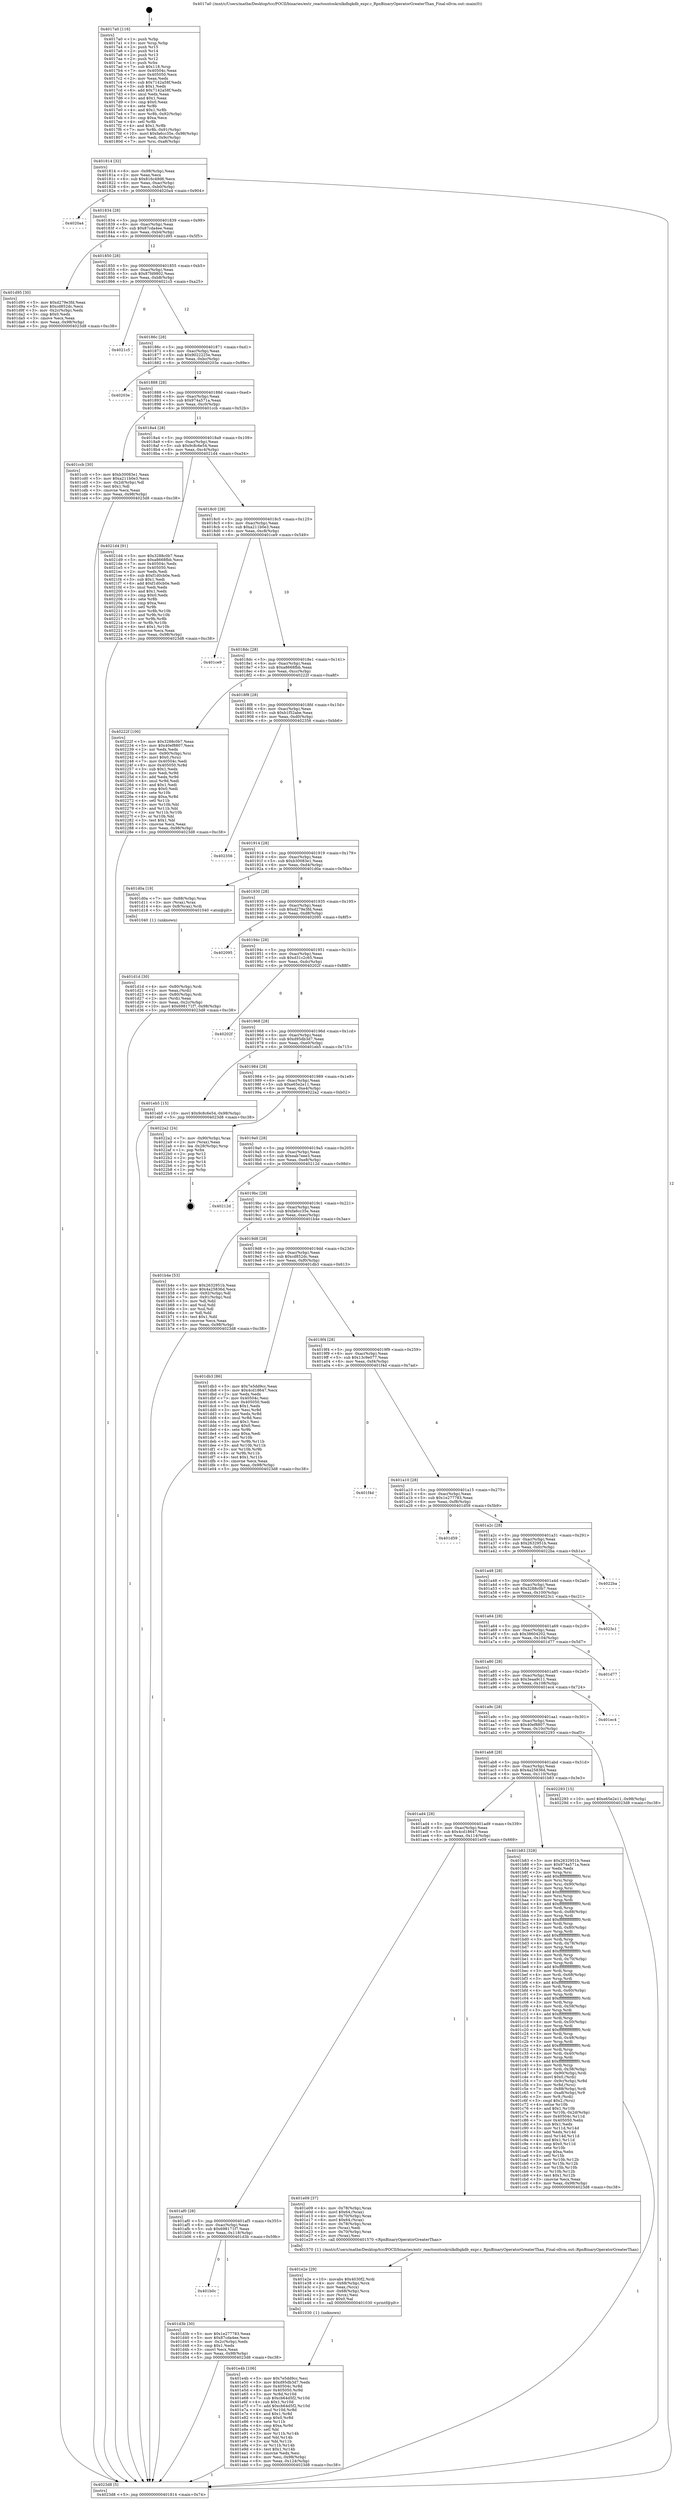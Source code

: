 digraph "0x4017a0" {
  label = "0x4017a0 (/mnt/c/Users/mathe/Desktop/tcc/POCII/binaries/extr_reactosntoskrnlkdbgkdb_expr.c_RpnBinaryOperatorGreaterThan_Final-ollvm.out::main(0))"
  labelloc = "t"
  node[shape=record]

  Entry [label="",width=0.3,height=0.3,shape=circle,fillcolor=black,style=filled]
  "0x401814" [label="{
     0x401814 [32]\l
     | [instrs]\l
     &nbsp;&nbsp;0x401814 \<+6\>: mov -0x98(%rbp),%eax\l
     &nbsp;&nbsp;0x40181a \<+2\>: mov %eax,%ecx\l
     &nbsp;&nbsp;0x40181c \<+6\>: sub $0x816c49d6,%ecx\l
     &nbsp;&nbsp;0x401822 \<+6\>: mov %eax,-0xac(%rbp)\l
     &nbsp;&nbsp;0x401828 \<+6\>: mov %ecx,-0xb0(%rbp)\l
     &nbsp;&nbsp;0x40182e \<+6\>: je 00000000004020a4 \<main+0x904\>\l
  }"]
  "0x4020a4" [label="{
     0x4020a4\l
  }", style=dashed]
  "0x401834" [label="{
     0x401834 [28]\l
     | [instrs]\l
     &nbsp;&nbsp;0x401834 \<+5\>: jmp 0000000000401839 \<main+0x99\>\l
     &nbsp;&nbsp;0x401839 \<+6\>: mov -0xac(%rbp),%eax\l
     &nbsp;&nbsp;0x40183f \<+5\>: sub $0x87cda4ee,%eax\l
     &nbsp;&nbsp;0x401844 \<+6\>: mov %eax,-0xb4(%rbp)\l
     &nbsp;&nbsp;0x40184a \<+6\>: je 0000000000401d95 \<main+0x5f5\>\l
  }"]
  Exit [label="",width=0.3,height=0.3,shape=circle,fillcolor=black,style=filled,peripheries=2]
  "0x401d95" [label="{
     0x401d95 [30]\l
     | [instrs]\l
     &nbsp;&nbsp;0x401d95 \<+5\>: mov $0xd279e3fd,%eax\l
     &nbsp;&nbsp;0x401d9a \<+5\>: mov $0xcd852dc,%ecx\l
     &nbsp;&nbsp;0x401d9f \<+3\>: mov -0x2c(%rbp),%edx\l
     &nbsp;&nbsp;0x401da2 \<+3\>: cmp $0x0,%edx\l
     &nbsp;&nbsp;0x401da5 \<+3\>: cmove %ecx,%eax\l
     &nbsp;&nbsp;0x401da8 \<+6\>: mov %eax,-0x98(%rbp)\l
     &nbsp;&nbsp;0x401dae \<+5\>: jmp 00000000004023d8 \<main+0xc38\>\l
  }"]
  "0x401850" [label="{
     0x401850 [28]\l
     | [instrs]\l
     &nbsp;&nbsp;0x401850 \<+5\>: jmp 0000000000401855 \<main+0xb5\>\l
     &nbsp;&nbsp;0x401855 \<+6\>: mov -0xac(%rbp),%eax\l
     &nbsp;&nbsp;0x40185b \<+5\>: sub $0x87fd9802,%eax\l
     &nbsp;&nbsp;0x401860 \<+6\>: mov %eax,-0xb8(%rbp)\l
     &nbsp;&nbsp;0x401866 \<+6\>: je 00000000004021c5 \<main+0xa25\>\l
  }"]
  "0x401e4b" [label="{
     0x401e4b [106]\l
     | [instrs]\l
     &nbsp;&nbsp;0x401e4b \<+5\>: mov $0x7e5dd9cc,%esi\l
     &nbsp;&nbsp;0x401e50 \<+5\>: mov $0xd95db3d7,%edx\l
     &nbsp;&nbsp;0x401e55 \<+8\>: mov 0x40504c,%r8d\l
     &nbsp;&nbsp;0x401e5d \<+8\>: mov 0x405050,%r9d\l
     &nbsp;&nbsp;0x401e65 \<+3\>: mov %r8d,%r10d\l
     &nbsp;&nbsp;0x401e68 \<+7\>: sub $0xcb64d5f2,%r10d\l
     &nbsp;&nbsp;0x401e6f \<+4\>: sub $0x1,%r10d\l
     &nbsp;&nbsp;0x401e73 \<+7\>: add $0xcb64d5f2,%r10d\l
     &nbsp;&nbsp;0x401e7a \<+4\>: imul %r10d,%r8d\l
     &nbsp;&nbsp;0x401e7e \<+4\>: and $0x1,%r8d\l
     &nbsp;&nbsp;0x401e82 \<+4\>: cmp $0x0,%r8d\l
     &nbsp;&nbsp;0x401e86 \<+4\>: sete %r11b\l
     &nbsp;&nbsp;0x401e8a \<+4\>: cmp $0xa,%r9d\l
     &nbsp;&nbsp;0x401e8e \<+3\>: setl %bl\l
     &nbsp;&nbsp;0x401e91 \<+3\>: mov %r11b,%r14b\l
     &nbsp;&nbsp;0x401e94 \<+3\>: and %bl,%r14b\l
     &nbsp;&nbsp;0x401e97 \<+3\>: xor %bl,%r11b\l
     &nbsp;&nbsp;0x401e9a \<+3\>: or %r11b,%r14b\l
     &nbsp;&nbsp;0x401e9d \<+4\>: test $0x1,%r14b\l
     &nbsp;&nbsp;0x401ea1 \<+3\>: cmovne %edx,%esi\l
     &nbsp;&nbsp;0x401ea4 \<+6\>: mov %esi,-0x98(%rbp)\l
     &nbsp;&nbsp;0x401eaa \<+6\>: mov %eax,-0x124(%rbp)\l
     &nbsp;&nbsp;0x401eb0 \<+5\>: jmp 00000000004023d8 \<main+0xc38\>\l
  }"]
  "0x4021c5" [label="{
     0x4021c5\l
  }", style=dashed]
  "0x40186c" [label="{
     0x40186c [28]\l
     | [instrs]\l
     &nbsp;&nbsp;0x40186c \<+5\>: jmp 0000000000401871 \<main+0xd1\>\l
     &nbsp;&nbsp;0x401871 \<+6\>: mov -0xac(%rbp),%eax\l
     &nbsp;&nbsp;0x401877 \<+5\>: sub $0x9022225e,%eax\l
     &nbsp;&nbsp;0x40187c \<+6\>: mov %eax,-0xbc(%rbp)\l
     &nbsp;&nbsp;0x401882 \<+6\>: je 000000000040203e \<main+0x89e\>\l
  }"]
  "0x401e2e" [label="{
     0x401e2e [29]\l
     | [instrs]\l
     &nbsp;&nbsp;0x401e2e \<+10\>: movabs $0x4030f2,%rdi\l
     &nbsp;&nbsp;0x401e38 \<+4\>: mov -0x68(%rbp),%rcx\l
     &nbsp;&nbsp;0x401e3c \<+2\>: mov %eax,(%rcx)\l
     &nbsp;&nbsp;0x401e3e \<+4\>: mov -0x68(%rbp),%rcx\l
     &nbsp;&nbsp;0x401e42 \<+2\>: mov (%rcx),%esi\l
     &nbsp;&nbsp;0x401e44 \<+2\>: mov $0x0,%al\l
     &nbsp;&nbsp;0x401e46 \<+5\>: call 0000000000401030 \<printf@plt\>\l
     | [calls]\l
     &nbsp;&nbsp;0x401030 \{1\} (unknown)\l
  }"]
  "0x40203e" [label="{
     0x40203e\l
  }", style=dashed]
  "0x401888" [label="{
     0x401888 [28]\l
     | [instrs]\l
     &nbsp;&nbsp;0x401888 \<+5\>: jmp 000000000040188d \<main+0xed\>\l
     &nbsp;&nbsp;0x40188d \<+6\>: mov -0xac(%rbp),%eax\l
     &nbsp;&nbsp;0x401893 \<+5\>: sub $0x974a571a,%eax\l
     &nbsp;&nbsp;0x401898 \<+6\>: mov %eax,-0xc0(%rbp)\l
     &nbsp;&nbsp;0x40189e \<+6\>: je 0000000000401ccb \<main+0x52b\>\l
  }"]
  "0x401b0c" [label="{
     0x401b0c\l
  }", style=dashed]
  "0x401ccb" [label="{
     0x401ccb [30]\l
     | [instrs]\l
     &nbsp;&nbsp;0x401ccb \<+5\>: mov $0xb30083e1,%eax\l
     &nbsp;&nbsp;0x401cd0 \<+5\>: mov $0xa211b0e3,%ecx\l
     &nbsp;&nbsp;0x401cd5 \<+3\>: mov -0x2d(%rbp),%dl\l
     &nbsp;&nbsp;0x401cd8 \<+3\>: test $0x1,%dl\l
     &nbsp;&nbsp;0x401cdb \<+3\>: cmovne %ecx,%eax\l
     &nbsp;&nbsp;0x401cde \<+6\>: mov %eax,-0x98(%rbp)\l
     &nbsp;&nbsp;0x401ce4 \<+5\>: jmp 00000000004023d8 \<main+0xc38\>\l
  }"]
  "0x4018a4" [label="{
     0x4018a4 [28]\l
     | [instrs]\l
     &nbsp;&nbsp;0x4018a4 \<+5\>: jmp 00000000004018a9 \<main+0x109\>\l
     &nbsp;&nbsp;0x4018a9 \<+6\>: mov -0xac(%rbp),%eax\l
     &nbsp;&nbsp;0x4018af \<+5\>: sub $0x9c8c6e54,%eax\l
     &nbsp;&nbsp;0x4018b4 \<+6\>: mov %eax,-0xc4(%rbp)\l
     &nbsp;&nbsp;0x4018ba \<+6\>: je 00000000004021d4 \<main+0xa34\>\l
  }"]
  "0x401d3b" [label="{
     0x401d3b [30]\l
     | [instrs]\l
     &nbsp;&nbsp;0x401d3b \<+5\>: mov $0x1e277783,%eax\l
     &nbsp;&nbsp;0x401d40 \<+5\>: mov $0x87cda4ee,%ecx\l
     &nbsp;&nbsp;0x401d45 \<+3\>: mov -0x2c(%rbp),%edx\l
     &nbsp;&nbsp;0x401d48 \<+3\>: cmp $0x1,%edx\l
     &nbsp;&nbsp;0x401d4b \<+3\>: cmovl %ecx,%eax\l
     &nbsp;&nbsp;0x401d4e \<+6\>: mov %eax,-0x98(%rbp)\l
     &nbsp;&nbsp;0x401d54 \<+5\>: jmp 00000000004023d8 \<main+0xc38\>\l
  }"]
  "0x4021d4" [label="{
     0x4021d4 [91]\l
     | [instrs]\l
     &nbsp;&nbsp;0x4021d4 \<+5\>: mov $0x3288c0b7,%eax\l
     &nbsp;&nbsp;0x4021d9 \<+5\>: mov $0xa8668fbb,%ecx\l
     &nbsp;&nbsp;0x4021de \<+7\>: mov 0x40504c,%edx\l
     &nbsp;&nbsp;0x4021e5 \<+7\>: mov 0x405050,%esi\l
     &nbsp;&nbsp;0x4021ec \<+2\>: mov %edx,%edi\l
     &nbsp;&nbsp;0x4021ee \<+6\>: sub $0xf1d0cb0e,%edi\l
     &nbsp;&nbsp;0x4021f4 \<+3\>: sub $0x1,%edi\l
     &nbsp;&nbsp;0x4021f7 \<+6\>: add $0xf1d0cb0e,%edi\l
     &nbsp;&nbsp;0x4021fd \<+3\>: imul %edi,%edx\l
     &nbsp;&nbsp;0x402200 \<+3\>: and $0x1,%edx\l
     &nbsp;&nbsp;0x402203 \<+3\>: cmp $0x0,%edx\l
     &nbsp;&nbsp;0x402206 \<+4\>: sete %r8b\l
     &nbsp;&nbsp;0x40220a \<+3\>: cmp $0xa,%esi\l
     &nbsp;&nbsp;0x40220d \<+4\>: setl %r9b\l
     &nbsp;&nbsp;0x402211 \<+3\>: mov %r8b,%r10b\l
     &nbsp;&nbsp;0x402214 \<+3\>: and %r9b,%r10b\l
     &nbsp;&nbsp;0x402217 \<+3\>: xor %r9b,%r8b\l
     &nbsp;&nbsp;0x40221a \<+3\>: or %r8b,%r10b\l
     &nbsp;&nbsp;0x40221d \<+4\>: test $0x1,%r10b\l
     &nbsp;&nbsp;0x402221 \<+3\>: cmovne %ecx,%eax\l
     &nbsp;&nbsp;0x402224 \<+6\>: mov %eax,-0x98(%rbp)\l
     &nbsp;&nbsp;0x40222a \<+5\>: jmp 00000000004023d8 \<main+0xc38\>\l
  }"]
  "0x4018c0" [label="{
     0x4018c0 [28]\l
     | [instrs]\l
     &nbsp;&nbsp;0x4018c0 \<+5\>: jmp 00000000004018c5 \<main+0x125\>\l
     &nbsp;&nbsp;0x4018c5 \<+6\>: mov -0xac(%rbp),%eax\l
     &nbsp;&nbsp;0x4018cb \<+5\>: sub $0xa211b0e3,%eax\l
     &nbsp;&nbsp;0x4018d0 \<+6\>: mov %eax,-0xc8(%rbp)\l
     &nbsp;&nbsp;0x4018d6 \<+6\>: je 0000000000401ce9 \<main+0x549\>\l
  }"]
  "0x401af0" [label="{
     0x401af0 [28]\l
     | [instrs]\l
     &nbsp;&nbsp;0x401af0 \<+5\>: jmp 0000000000401af5 \<main+0x355\>\l
     &nbsp;&nbsp;0x401af5 \<+6\>: mov -0xac(%rbp),%eax\l
     &nbsp;&nbsp;0x401afb \<+5\>: sub $0x698171f7,%eax\l
     &nbsp;&nbsp;0x401b00 \<+6\>: mov %eax,-0x118(%rbp)\l
     &nbsp;&nbsp;0x401b06 \<+6\>: je 0000000000401d3b \<main+0x59b\>\l
  }"]
  "0x401ce9" [label="{
     0x401ce9\l
  }", style=dashed]
  "0x4018dc" [label="{
     0x4018dc [28]\l
     | [instrs]\l
     &nbsp;&nbsp;0x4018dc \<+5\>: jmp 00000000004018e1 \<main+0x141\>\l
     &nbsp;&nbsp;0x4018e1 \<+6\>: mov -0xac(%rbp),%eax\l
     &nbsp;&nbsp;0x4018e7 \<+5\>: sub $0xa8668fbb,%eax\l
     &nbsp;&nbsp;0x4018ec \<+6\>: mov %eax,-0xcc(%rbp)\l
     &nbsp;&nbsp;0x4018f2 \<+6\>: je 000000000040222f \<main+0xa8f\>\l
  }"]
  "0x401e09" [label="{
     0x401e09 [37]\l
     | [instrs]\l
     &nbsp;&nbsp;0x401e09 \<+4\>: mov -0x78(%rbp),%rax\l
     &nbsp;&nbsp;0x401e0d \<+6\>: movl $0x64,(%rax)\l
     &nbsp;&nbsp;0x401e13 \<+4\>: mov -0x70(%rbp),%rax\l
     &nbsp;&nbsp;0x401e17 \<+6\>: movl $0x64,(%rax)\l
     &nbsp;&nbsp;0x401e1d \<+4\>: mov -0x78(%rbp),%rax\l
     &nbsp;&nbsp;0x401e21 \<+2\>: mov (%rax),%edi\l
     &nbsp;&nbsp;0x401e23 \<+4\>: mov -0x70(%rbp),%rax\l
     &nbsp;&nbsp;0x401e27 \<+2\>: mov (%rax),%esi\l
     &nbsp;&nbsp;0x401e29 \<+5\>: call 0000000000401570 \<RpnBinaryOperatorGreaterThan\>\l
     | [calls]\l
     &nbsp;&nbsp;0x401570 \{1\} (/mnt/c/Users/mathe/Desktop/tcc/POCII/binaries/extr_reactosntoskrnlkdbgkdb_expr.c_RpnBinaryOperatorGreaterThan_Final-ollvm.out::RpnBinaryOperatorGreaterThan)\l
  }"]
  "0x40222f" [label="{
     0x40222f [100]\l
     | [instrs]\l
     &nbsp;&nbsp;0x40222f \<+5\>: mov $0x3288c0b7,%eax\l
     &nbsp;&nbsp;0x402234 \<+5\>: mov $0x40ef8807,%ecx\l
     &nbsp;&nbsp;0x402239 \<+2\>: xor %edx,%edx\l
     &nbsp;&nbsp;0x40223b \<+7\>: mov -0x90(%rbp),%rsi\l
     &nbsp;&nbsp;0x402242 \<+6\>: movl $0x0,(%rsi)\l
     &nbsp;&nbsp;0x402248 \<+7\>: mov 0x40504c,%edi\l
     &nbsp;&nbsp;0x40224f \<+8\>: mov 0x405050,%r8d\l
     &nbsp;&nbsp;0x402257 \<+3\>: sub $0x1,%edx\l
     &nbsp;&nbsp;0x40225a \<+3\>: mov %edi,%r9d\l
     &nbsp;&nbsp;0x40225d \<+3\>: add %edx,%r9d\l
     &nbsp;&nbsp;0x402260 \<+4\>: imul %r9d,%edi\l
     &nbsp;&nbsp;0x402264 \<+3\>: and $0x1,%edi\l
     &nbsp;&nbsp;0x402267 \<+3\>: cmp $0x0,%edi\l
     &nbsp;&nbsp;0x40226a \<+4\>: sete %r10b\l
     &nbsp;&nbsp;0x40226e \<+4\>: cmp $0xa,%r8d\l
     &nbsp;&nbsp;0x402272 \<+4\>: setl %r11b\l
     &nbsp;&nbsp;0x402276 \<+3\>: mov %r10b,%bl\l
     &nbsp;&nbsp;0x402279 \<+3\>: and %r11b,%bl\l
     &nbsp;&nbsp;0x40227c \<+3\>: xor %r11b,%r10b\l
     &nbsp;&nbsp;0x40227f \<+3\>: or %r10b,%bl\l
     &nbsp;&nbsp;0x402282 \<+3\>: test $0x1,%bl\l
     &nbsp;&nbsp;0x402285 \<+3\>: cmovne %ecx,%eax\l
     &nbsp;&nbsp;0x402288 \<+6\>: mov %eax,-0x98(%rbp)\l
     &nbsp;&nbsp;0x40228e \<+5\>: jmp 00000000004023d8 \<main+0xc38\>\l
  }"]
  "0x4018f8" [label="{
     0x4018f8 [28]\l
     | [instrs]\l
     &nbsp;&nbsp;0x4018f8 \<+5\>: jmp 00000000004018fd \<main+0x15d\>\l
     &nbsp;&nbsp;0x4018fd \<+6\>: mov -0xac(%rbp),%eax\l
     &nbsp;&nbsp;0x401903 \<+5\>: sub $0xb1f52abe,%eax\l
     &nbsp;&nbsp;0x401908 \<+6\>: mov %eax,-0xd0(%rbp)\l
     &nbsp;&nbsp;0x40190e \<+6\>: je 0000000000402356 \<main+0xbb6\>\l
  }"]
  "0x401d1d" [label="{
     0x401d1d [30]\l
     | [instrs]\l
     &nbsp;&nbsp;0x401d1d \<+4\>: mov -0x80(%rbp),%rdi\l
     &nbsp;&nbsp;0x401d21 \<+2\>: mov %eax,(%rdi)\l
     &nbsp;&nbsp;0x401d23 \<+4\>: mov -0x80(%rbp),%rdi\l
     &nbsp;&nbsp;0x401d27 \<+2\>: mov (%rdi),%eax\l
     &nbsp;&nbsp;0x401d29 \<+3\>: mov %eax,-0x2c(%rbp)\l
     &nbsp;&nbsp;0x401d2c \<+10\>: movl $0x698171f7,-0x98(%rbp)\l
     &nbsp;&nbsp;0x401d36 \<+5\>: jmp 00000000004023d8 \<main+0xc38\>\l
  }"]
  "0x402356" [label="{
     0x402356\l
  }", style=dashed]
  "0x401914" [label="{
     0x401914 [28]\l
     | [instrs]\l
     &nbsp;&nbsp;0x401914 \<+5\>: jmp 0000000000401919 \<main+0x179\>\l
     &nbsp;&nbsp;0x401919 \<+6\>: mov -0xac(%rbp),%eax\l
     &nbsp;&nbsp;0x40191f \<+5\>: sub $0xb30083e1,%eax\l
     &nbsp;&nbsp;0x401924 \<+6\>: mov %eax,-0xd4(%rbp)\l
     &nbsp;&nbsp;0x40192a \<+6\>: je 0000000000401d0a \<main+0x56a\>\l
  }"]
  "0x401ad4" [label="{
     0x401ad4 [28]\l
     | [instrs]\l
     &nbsp;&nbsp;0x401ad4 \<+5\>: jmp 0000000000401ad9 \<main+0x339\>\l
     &nbsp;&nbsp;0x401ad9 \<+6\>: mov -0xac(%rbp),%eax\l
     &nbsp;&nbsp;0x401adf \<+5\>: sub $0x4cd18647,%eax\l
     &nbsp;&nbsp;0x401ae4 \<+6\>: mov %eax,-0x114(%rbp)\l
     &nbsp;&nbsp;0x401aea \<+6\>: je 0000000000401e09 \<main+0x669\>\l
  }"]
  "0x401d0a" [label="{
     0x401d0a [19]\l
     | [instrs]\l
     &nbsp;&nbsp;0x401d0a \<+7\>: mov -0x88(%rbp),%rax\l
     &nbsp;&nbsp;0x401d11 \<+3\>: mov (%rax),%rax\l
     &nbsp;&nbsp;0x401d14 \<+4\>: mov 0x8(%rax),%rdi\l
     &nbsp;&nbsp;0x401d18 \<+5\>: call 0000000000401040 \<atoi@plt\>\l
     | [calls]\l
     &nbsp;&nbsp;0x401040 \{1\} (unknown)\l
  }"]
  "0x401930" [label="{
     0x401930 [28]\l
     | [instrs]\l
     &nbsp;&nbsp;0x401930 \<+5\>: jmp 0000000000401935 \<main+0x195\>\l
     &nbsp;&nbsp;0x401935 \<+6\>: mov -0xac(%rbp),%eax\l
     &nbsp;&nbsp;0x40193b \<+5\>: sub $0xd279e3fd,%eax\l
     &nbsp;&nbsp;0x401940 \<+6\>: mov %eax,-0xd8(%rbp)\l
     &nbsp;&nbsp;0x401946 \<+6\>: je 0000000000402095 \<main+0x8f5\>\l
  }"]
  "0x401b83" [label="{
     0x401b83 [328]\l
     | [instrs]\l
     &nbsp;&nbsp;0x401b83 \<+5\>: mov $0x2632951b,%eax\l
     &nbsp;&nbsp;0x401b88 \<+5\>: mov $0x974a571a,%ecx\l
     &nbsp;&nbsp;0x401b8d \<+2\>: xor %edx,%edx\l
     &nbsp;&nbsp;0x401b8f \<+3\>: mov %rsp,%rsi\l
     &nbsp;&nbsp;0x401b92 \<+4\>: add $0xfffffffffffffff0,%rsi\l
     &nbsp;&nbsp;0x401b96 \<+3\>: mov %rsi,%rsp\l
     &nbsp;&nbsp;0x401b99 \<+7\>: mov %rsi,-0x90(%rbp)\l
     &nbsp;&nbsp;0x401ba0 \<+3\>: mov %rsp,%rsi\l
     &nbsp;&nbsp;0x401ba3 \<+4\>: add $0xfffffffffffffff0,%rsi\l
     &nbsp;&nbsp;0x401ba7 \<+3\>: mov %rsi,%rsp\l
     &nbsp;&nbsp;0x401baa \<+3\>: mov %rsp,%rdi\l
     &nbsp;&nbsp;0x401bad \<+4\>: add $0xfffffffffffffff0,%rdi\l
     &nbsp;&nbsp;0x401bb1 \<+3\>: mov %rdi,%rsp\l
     &nbsp;&nbsp;0x401bb4 \<+7\>: mov %rdi,-0x88(%rbp)\l
     &nbsp;&nbsp;0x401bbb \<+3\>: mov %rsp,%rdi\l
     &nbsp;&nbsp;0x401bbe \<+4\>: add $0xfffffffffffffff0,%rdi\l
     &nbsp;&nbsp;0x401bc2 \<+3\>: mov %rdi,%rsp\l
     &nbsp;&nbsp;0x401bc5 \<+4\>: mov %rdi,-0x80(%rbp)\l
     &nbsp;&nbsp;0x401bc9 \<+3\>: mov %rsp,%rdi\l
     &nbsp;&nbsp;0x401bcc \<+4\>: add $0xfffffffffffffff0,%rdi\l
     &nbsp;&nbsp;0x401bd0 \<+3\>: mov %rdi,%rsp\l
     &nbsp;&nbsp;0x401bd3 \<+4\>: mov %rdi,-0x78(%rbp)\l
     &nbsp;&nbsp;0x401bd7 \<+3\>: mov %rsp,%rdi\l
     &nbsp;&nbsp;0x401bda \<+4\>: add $0xfffffffffffffff0,%rdi\l
     &nbsp;&nbsp;0x401bde \<+3\>: mov %rdi,%rsp\l
     &nbsp;&nbsp;0x401be1 \<+4\>: mov %rdi,-0x70(%rbp)\l
     &nbsp;&nbsp;0x401be5 \<+3\>: mov %rsp,%rdi\l
     &nbsp;&nbsp;0x401be8 \<+4\>: add $0xfffffffffffffff0,%rdi\l
     &nbsp;&nbsp;0x401bec \<+3\>: mov %rdi,%rsp\l
     &nbsp;&nbsp;0x401bef \<+4\>: mov %rdi,-0x68(%rbp)\l
     &nbsp;&nbsp;0x401bf3 \<+3\>: mov %rsp,%rdi\l
     &nbsp;&nbsp;0x401bf6 \<+4\>: add $0xfffffffffffffff0,%rdi\l
     &nbsp;&nbsp;0x401bfa \<+3\>: mov %rdi,%rsp\l
     &nbsp;&nbsp;0x401bfd \<+4\>: mov %rdi,-0x60(%rbp)\l
     &nbsp;&nbsp;0x401c01 \<+3\>: mov %rsp,%rdi\l
     &nbsp;&nbsp;0x401c04 \<+4\>: add $0xfffffffffffffff0,%rdi\l
     &nbsp;&nbsp;0x401c08 \<+3\>: mov %rdi,%rsp\l
     &nbsp;&nbsp;0x401c0b \<+4\>: mov %rdi,-0x58(%rbp)\l
     &nbsp;&nbsp;0x401c0f \<+3\>: mov %rsp,%rdi\l
     &nbsp;&nbsp;0x401c12 \<+4\>: add $0xfffffffffffffff0,%rdi\l
     &nbsp;&nbsp;0x401c16 \<+3\>: mov %rdi,%rsp\l
     &nbsp;&nbsp;0x401c19 \<+4\>: mov %rdi,-0x50(%rbp)\l
     &nbsp;&nbsp;0x401c1d \<+3\>: mov %rsp,%rdi\l
     &nbsp;&nbsp;0x401c20 \<+4\>: add $0xfffffffffffffff0,%rdi\l
     &nbsp;&nbsp;0x401c24 \<+3\>: mov %rdi,%rsp\l
     &nbsp;&nbsp;0x401c27 \<+4\>: mov %rdi,-0x48(%rbp)\l
     &nbsp;&nbsp;0x401c2b \<+3\>: mov %rsp,%rdi\l
     &nbsp;&nbsp;0x401c2e \<+4\>: add $0xfffffffffffffff0,%rdi\l
     &nbsp;&nbsp;0x401c32 \<+3\>: mov %rdi,%rsp\l
     &nbsp;&nbsp;0x401c35 \<+4\>: mov %rdi,-0x40(%rbp)\l
     &nbsp;&nbsp;0x401c39 \<+3\>: mov %rsp,%rdi\l
     &nbsp;&nbsp;0x401c3c \<+4\>: add $0xfffffffffffffff0,%rdi\l
     &nbsp;&nbsp;0x401c40 \<+3\>: mov %rdi,%rsp\l
     &nbsp;&nbsp;0x401c43 \<+4\>: mov %rdi,-0x38(%rbp)\l
     &nbsp;&nbsp;0x401c47 \<+7\>: mov -0x90(%rbp),%rdi\l
     &nbsp;&nbsp;0x401c4e \<+6\>: movl $0x0,(%rdi)\l
     &nbsp;&nbsp;0x401c54 \<+7\>: mov -0x9c(%rbp),%r8d\l
     &nbsp;&nbsp;0x401c5b \<+3\>: mov %r8d,(%rsi)\l
     &nbsp;&nbsp;0x401c5e \<+7\>: mov -0x88(%rbp),%rdi\l
     &nbsp;&nbsp;0x401c65 \<+7\>: mov -0xa8(%rbp),%r9\l
     &nbsp;&nbsp;0x401c6c \<+3\>: mov %r9,(%rdi)\l
     &nbsp;&nbsp;0x401c6f \<+3\>: cmpl $0x2,(%rsi)\l
     &nbsp;&nbsp;0x401c72 \<+4\>: setne %r10b\l
     &nbsp;&nbsp;0x401c76 \<+4\>: and $0x1,%r10b\l
     &nbsp;&nbsp;0x401c7a \<+4\>: mov %r10b,-0x2d(%rbp)\l
     &nbsp;&nbsp;0x401c7e \<+8\>: mov 0x40504c,%r11d\l
     &nbsp;&nbsp;0x401c86 \<+7\>: mov 0x405050,%ebx\l
     &nbsp;&nbsp;0x401c8d \<+3\>: sub $0x1,%edx\l
     &nbsp;&nbsp;0x401c90 \<+3\>: mov %r11d,%r14d\l
     &nbsp;&nbsp;0x401c93 \<+3\>: add %edx,%r14d\l
     &nbsp;&nbsp;0x401c96 \<+4\>: imul %r14d,%r11d\l
     &nbsp;&nbsp;0x401c9a \<+4\>: and $0x1,%r11d\l
     &nbsp;&nbsp;0x401c9e \<+4\>: cmp $0x0,%r11d\l
     &nbsp;&nbsp;0x401ca2 \<+4\>: sete %r10b\l
     &nbsp;&nbsp;0x401ca6 \<+3\>: cmp $0xa,%ebx\l
     &nbsp;&nbsp;0x401ca9 \<+4\>: setl %r15b\l
     &nbsp;&nbsp;0x401cad \<+3\>: mov %r10b,%r12b\l
     &nbsp;&nbsp;0x401cb0 \<+3\>: and %r15b,%r12b\l
     &nbsp;&nbsp;0x401cb3 \<+3\>: xor %r15b,%r10b\l
     &nbsp;&nbsp;0x401cb6 \<+3\>: or %r10b,%r12b\l
     &nbsp;&nbsp;0x401cb9 \<+4\>: test $0x1,%r12b\l
     &nbsp;&nbsp;0x401cbd \<+3\>: cmovne %ecx,%eax\l
     &nbsp;&nbsp;0x401cc0 \<+6\>: mov %eax,-0x98(%rbp)\l
     &nbsp;&nbsp;0x401cc6 \<+5\>: jmp 00000000004023d8 \<main+0xc38\>\l
  }"]
  "0x402095" [label="{
     0x402095\l
  }", style=dashed]
  "0x40194c" [label="{
     0x40194c [28]\l
     | [instrs]\l
     &nbsp;&nbsp;0x40194c \<+5\>: jmp 0000000000401951 \<main+0x1b1\>\l
     &nbsp;&nbsp;0x401951 \<+6\>: mov -0xac(%rbp),%eax\l
     &nbsp;&nbsp;0x401957 \<+5\>: sub $0xd31c2c65,%eax\l
     &nbsp;&nbsp;0x40195c \<+6\>: mov %eax,-0xdc(%rbp)\l
     &nbsp;&nbsp;0x401962 \<+6\>: je 000000000040202f \<main+0x88f\>\l
  }"]
  "0x401ab8" [label="{
     0x401ab8 [28]\l
     | [instrs]\l
     &nbsp;&nbsp;0x401ab8 \<+5\>: jmp 0000000000401abd \<main+0x31d\>\l
     &nbsp;&nbsp;0x401abd \<+6\>: mov -0xac(%rbp),%eax\l
     &nbsp;&nbsp;0x401ac3 \<+5\>: sub $0x4a25836d,%eax\l
     &nbsp;&nbsp;0x401ac8 \<+6\>: mov %eax,-0x110(%rbp)\l
     &nbsp;&nbsp;0x401ace \<+6\>: je 0000000000401b83 \<main+0x3e3\>\l
  }"]
  "0x40202f" [label="{
     0x40202f\l
  }", style=dashed]
  "0x401968" [label="{
     0x401968 [28]\l
     | [instrs]\l
     &nbsp;&nbsp;0x401968 \<+5\>: jmp 000000000040196d \<main+0x1cd\>\l
     &nbsp;&nbsp;0x40196d \<+6\>: mov -0xac(%rbp),%eax\l
     &nbsp;&nbsp;0x401973 \<+5\>: sub $0xd95db3d7,%eax\l
     &nbsp;&nbsp;0x401978 \<+6\>: mov %eax,-0xe0(%rbp)\l
     &nbsp;&nbsp;0x40197e \<+6\>: je 0000000000401eb5 \<main+0x715\>\l
  }"]
  "0x402293" [label="{
     0x402293 [15]\l
     | [instrs]\l
     &nbsp;&nbsp;0x402293 \<+10\>: movl $0xe65e2e11,-0x98(%rbp)\l
     &nbsp;&nbsp;0x40229d \<+5\>: jmp 00000000004023d8 \<main+0xc38\>\l
  }"]
  "0x401eb5" [label="{
     0x401eb5 [15]\l
     | [instrs]\l
     &nbsp;&nbsp;0x401eb5 \<+10\>: movl $0x9c8c6e54,-0x98(%rbp)\l
     &nbsp;&nbsp;0x401ebf \<+5\>: jmp 00000000004023d8 \<main+0xc38\>\l
  }"]
  "0x401984" [label="{
     0x401984 [28]\l
     | [instrs]\l
     &nbsp;&nbsp;0x401984 \<+5\>: jmp 0000000000401989 \<main+0x1e9\>\l
     &nbsp;&nbsp;0x401989 \<+6\>: mov -0xac(%rbp),%eax\l
     &nbsp;&nbsp;0x40198f \<+5\>: sub $0xe65e2e11,%eax\l
     &nbsp;&nbsp;0x401994 \<+6\>: mov %eax,-0xe4(%rbp)\l
     &nbsp;&nbsp;0x40199a \<+6\>: je 00000000004022a2 \<main+0xb02\>\l
  }"]
  "0x401a9c" [label="{
     0x401a9c [28]\l
     | [instrs]\l
     &nbsp;&nbsp;0x401a9c \<+5\>: jmp 0000000000401aa1 \<main+0x301\>\l
     &nbsp;&nbsp;0x401aa1 \<+6\>: mov -0xac(%rbp),%eax\l
     &nbsp;&nbsp;0x401aa7 \<+5\>: sub $0x40ef8807,%eax\l
     &nbsp;&nbsp;0x401aac \<+6\>: mov %eax,-0x10c(%rbp)\l
     &nbsp;&nbsp;0x401ab2 \<+6\>: je 0000000000402293 \<main+0xaf3\>\l
  }"]
  "0x4022a2" [label="{
     0x4022a2 [24]\l
     | [instrs]\l
     &nbsp;&nbsp;0x4022a2 \<+7\>: mov -0x90(%rbp),%rax\l
     &nbsp;&nbsp;0x4022a9 \<+2\>: mov (%rax),%eax\l
     &nbsp;&nbsp;0x4022ab \<+4\>: lea -0x28(%rbp),%rsp\l
     &nbsp;&nbsp;0x4022af \<+1\>: pop %rbx\l
     &nbsp;&nbsp;0x4022b0 \<+2\>: pop %r12\l
     &nbsp;&nbsp;0x4022b2 \<+2\>: pop %r13\l
     &nbsp;&nbsp;0x4022b4 \<+2\>: pop %r14\l
     &nbsp;&nbsp;0x4022b6 \<+2\>: pop %r15\l
     &nbsp;&nbsp;0x4022b8 \<+1\>: pop %rbp\l
     &nbsp;&nbsp;0x4022b9 \<+1\>: ret\l
  }"]
  "0x4019a0" [label="{
     0x4019a0 [28]\l
     | [instrs]\l
     &nbsp;&nbsp;0x4019a0 \<+5\>: jmp 00000000004019a5 \<main+0x205\>\l
     &nbsp;&nbsp;0x4019a5 \<+6\>: mov -0xac(%rbp),%eax\l
     &nbsp;&nbsp;0x4019ab \<+5\>: sub $0xeab7eee3,%eax\l
     &nbsp;&nbsp;0x4019b0 \<+6\>: mov %eax,-0xe8(%rbp)\l
     &nbsp;&nbsp;0x4019b6 \<+6\>: je 000000000040212d \<main+0x98d\>\l
  }"]
  "0x401ec4" [label="{
     0x401ec4\l
  }", style=dashed]
  "0x40212d" [label="{
     0x40212d\l
  }", style=dashed]
  "0x4019bc" [label="{
     0x4019bc [28]\l
     | [instrs]\l
     &nbsp;&nbsp;0x4019bc \<+5\>: jmp 00000000004019c1 \<main+0x221\>\l
     &nbsp;&nbsp;0x4019c1 \<+6\>: mov -0xac(%rbp),%eax\l
     &nbsp;&nbsp;0x4019c7 \<+5\>: sub $0xfa6cc35e,%eax\l
     &nbsp;&nbsp;0x4019cc \<+6\>: mov %eax,-0xec(%rbp)\l
     &nbsp;&nbsp;0x4019d2 \<+6\>: je 0000000000401b4e \<main+0x3ae\>\l
  }"]
  "0x401a80" [label="{
     0x401a80 [28]\l
     | [instrs]\l
     &nbsp;&nbsp;0x401a80 \<+5\>: jmp 0000000000401a85 \<main+0x2e5\>\l
     &nbsp;&nbsp;0x401a85 \<+6\>: mov -0xac(%rbp),%eax\l
     &nbsp;&nbsp;0x401a8b \<+5\>: sub $0x3eaa9c11,%eax\l
     &nbsp;&nbsp;0x401a90 \<+6\>: mov %eax,-0x108(%rbp)\l
     &nbsp;&nbsp;0x401a96 \<+6\>: je 0000000000401ec4 \<main+0x724\>\l
  }"]
  "0x401b4e" [label="{
     0x401b4e [53]\l
     | [instrs]\l
     &nbsp;&nbsp;0x401b4e \<+5\>: mov $0x2632951b,%eax\l
     &nbsp;&nbsp;0x401b53 \<+5\>: mov $0x4a25836d,%ecx\l
     &nbsp;&nbsp;0x401b58 \<+6\>: mov -0x92(%rbp),%dl\l
     &nbsp;&nbsp;0x401b5e \<+7\>: mov -0x91(%rbp),%sil\l
     &nbsp;&nbsp;0x401b65 \<+3\>: mov %dl,%dil\l
     &nbsp;&nbsp;0x401b68 \<+3\>: and %sil,%dil\l
     &nbsp;&nbsp;0x401b6b \<+3\>: xor %sil,%dl\l
     &nbsp;&nbsp;0x401b6e \<+3\>: or %dl,%dil\l
     &nbsp;&nbsp;0x401b71 \<+4\>: test $0x1,%dil\l
     &nbsp;&nbsp;0x401b75 \<+3\>: cmovne %ecx,%eax\l
     &nbsp;&nbsp;0x401b78 \<+6\>: mov %eax,-0x98(%rbp)\l
     &nbsp;&nbsp;0x401b7e \<+5\>: jmp 00000000004023d8 \<main+0xc38\>\l
  }"]
  "0x4019d8" [label="{
     0x4019d8 [28]\l
     | [instrs]\l
     &nbsp;&nbsp;0x4019d8 \<+5\>: jmp 00000000004019dd \<main+0x23d\>\l
     &nbsp;&nbsp;0x4019dd \<+6\>: mov -0xac(%rbp),%eax\l
     &nbsp;&nbsp;0x4019e3 \<+5\>: sub $0xcd852dc,%eax\l
     &nbsp;&nbsp;0x4019e8 \<+6\>: mov %eax,-0xf0(%rbp)\l
     &nbsp;&nbsp;0x4019ee \<+6\>: je 0000000000401db3 \<main+0x613\>\l
  }"]
  "0x4023d8" [label="{
     0x4023d8 [5]\l
     | [instrs]\l
     &nbsp;&nbsp;0x4023d8 \<+5\>: jmp 0000000000401814 \<main+0x74\>\l
  }"]
  "0x4017a0" [label="{
     0x4017a0 [116]\l
     | [instrs]\l
     &nbsp;&nbsp;0x4017a0 \<+1\>: push %rbp\l
     &nbsp;&nbsp;0x4017a1 \<+3\>: mov %rsp,%rbp\l
     &nbsp;&nbsp;0x4017a4 \<+2\>: push %r15\l
     &nbsp;&nbsp;0x4017a6 \<+2\>: push %r14\l
     &nbsp;&nbsp;0x4017a8 \<+2\>: push %r13\l
     &nbsp;&nbsp;0x4017aa \<+2\>: push %r12\l
     &nbsp;&nbsp;0x4017ac \<+1\>: push %rbx\l
     &nbsp;&nbsp;0x4017ad \<+7\>: sub $0x118,%rsp\l
     &nbsp;&nbsp;0x4017b4 \<+7\>: mov 0x40504c,%eax\l
     &nbsp;&nbsp;0x4017bb \<+7\>: mov 0x405050,%ecx\l
     &nbsp;&nbsp;0x4017c2 \<+2\>: mov %eax,%edx\l
     &nbsp;&nbsp;0x4017c4 \<+6\>: sub $0x7142a58f,%edx\l
     &nbsp;&nbsp;0x4017ca \<+3\>: sub $0x1,%edx\l
     &nbsp;&nbsp;0x4017cd \<+6\>: add $0x7142a58f,%edx\l
     &nbsp;&nbsp;0x4017d3 \<+3\>: imul %edx,%eax\l
     &nbsp;&nbsp;0x4017d6 \<+3\>: and $0x1,%eax\l
     &nbsp;&nbsp;0x4017d9 \<+3\>: cmp $0x0,%eax\l
     &nbsp;&nbsp;0x4017dc \<+4\>: sete %r8b\l
     &nbsp;&nbsp;0x4017e0 \<+4\>: and $0x1,%r8b\l
     &nbsp;&nbsp;0x4017e4 \<+7\>: mov %r8b,-0x92(%rbp)\l
     &nbsp;&nbsp;0x4017eb \<+3\>: cmp $0xa,%ecx\l
     &nbsp;&nbsp;0x4017ee \<+4\>: setl %r8b\l
     &nbsp;&nbsp;0x4017f2 \<+4\>: and $0x1,%r8b\l
     &nbsp;&nbsp;0x4017f6 \<+7\>: mov %r8b,-0x91(%rbp)\l
     &nbsp;&nbsp;0x4017fd \<+10\>: movl $0xfa6cc35e,-0x98(%rbp)\l
     &nbsp;&nbsp;0x401807 \<+6\>: mov %edi,-0x9c(%rbp)\l
     &nbsp;&nbsp;0x40180d \<+7\>: mov %rsi,-0xa8(%rbp)\l
  }"]
  "0x401d77" [label="{
     0x401d77\l
  }", style=dashed]
  "0x401db3" [label="{
     0x401db3 [86]\l
     | [instrs]\l
     &nbsp;&nbsp;0x401db3 \<+5\>: mov $0x7e5dd9cc,%eax\l
     &nbsp;&nbsp;0x401db8 \<+5\>: mov $0x4cd18647,%ecx\l
     &nbsp;&nbsp;0x401dbd \<+2\>: xor %edx,%edx\l
     &nbsp;&nbsp;0x401dbf \<+7\>: mov 0x40504c,%esi\l
     &nbsp;&nbsp;0x401dc6 \<+7\>: mov 0x405050,%edi\l
     &nbsp;&nbsp;0x401dcd \<+3\>: sub $0x1,%edx\l
     &nbsp;&nbsp;0x401dd0 \<+3\>: mov %esi,%r8d\l
     &nbsp;&nbsp;0x401dd3 \<+3\>: add %edx,%r8d\l
     &nbsp;&nbsp;0x401dd6 \<+4\>: imul %r8d,%esi\l
     &nbsp;&nbsp;0x401dda \<+3\>: and $0x1,%esi\l
     &nbsp;&nbsp;0x401ddd \<+3\>: cmp $0x0,%esi\l
     &nbsp;&nbsp;0x401de0 \<+4\>: sete %r9b\l
     &nbsp;&nbsp;0x401de4 \<+3\>: cmp $0xa,%edi\l
     &nbsp;&nbsp;0x401de7 \<+4\>: setl %r10b\l
     &nbsp;&nbsp;0x401deb \<+3\>: mov %r9b,%r11b\l
     &nbsp;&nbsp;0x401dee \<+3\>: and %r10b,%r11b\l
     &nbsp;&nbsp;0x401df1 \<+3\>: xor %r10b,%r9b\l
     &nbsp;&nbsp;0x401df4 \<+3\>: or %r9b,%r11b\l
     &nbsp;&nbsp;0x401df7 \<+4\>: test $0x1,%r11b\l
     &nbsp;&nbsp;0x401dfb \<+3\>: cmovne %ecx,%eax\l
     &nbsp;&nbsp;0x401dfe \<+6\>: mov %eax,-0x98(%rbp)\l
     &nbsp;&nbsp;0x401e04 \<+5\>: jmp 00000000004023d8 \<main+0xc38\>\l
  }"]
  "0x4019f4" [label="{
     0x4019f4 [28]\l
     | [instrs]\l
     &nbsp;&nbsp;0x4019f4 \<+5\>: jmp 00000000004019f9 \<main+0x259\>\l
     &nbsp;&nbsp;0x4019f9 \<+6\>: mov -0xac(%rbp),%eax\l
     &nbsp;&nbsp;0x4019ff \<+5\>: sub $0x13c9e077,%eax\l
     &nbsp;&nbsp;0x401a04 \<+6\>: mov %eax,-0xf4(%rbp)\l
     &nbsp;&nbsp;0x401a0a \<+6\>: je 0000000000401f4d \<main+0x7ad\>\l
  }"]
  "0x401a64" [label="{
     0x401a64 [28]\l
     | [instrs]\l
     &nbsp;&nbsp;0x401a64 \<+5\>: jmp 0000000000401a69 \<main+0x2c9\>\l
     &nbsp;&nbsp;0x401a69 \<+6\>: mov -0xac(%rbp),%eax\l
     &nbsp;&nbsp;0x401a6f \<+5\>: sub $0x38604202,%eax\l
     &nbsp;&nbsp;0x401a74 \<+6\>: mov %eax,-0x104(%rbp)\l
     &nbsp;&nbsp;0x401a7a \<+6\>: je 0000000000401d77 \<main+0x5d7\>\l
  }"]
  "0x401f4d" [label="{
     0x401f4d\l
  }", style=dashed]
  "0x401a10" [label="{
     0x401a10 [28]\l
     | [instrs]\l
     &nbsp;&nbsp;0x401a10 \<+5\>: jmp 0000000000401a15 \<main+0x275\>\l
     &nbsp;&nbsp;0x401a15 \<+6\>: mov -0xac(%rbp),%eax\l
     &nbsp;&nbsp;0x401a1b \<+5\>: sub $0x1e277783,%eax\l
     &nbsp;&nbsp;0x401a20 \<+6\>: mov %eax,-0xf8(%rbp)\l
     &nbsp;&nbsp;0x401a26 \<+6\>: je 0000000000401d59 \<main+0x5b9\>\l
  }"]
  "0x4023c1" [label="{
     0x4023c1\l
  }", style=dashed]
  "0x401d59" [label="{
     0x401d59\l
  }", style=dashed]
  "0x401a2c" [label="{
     0x401a2c [28]\l
     | [instrs]\l
     &nbsp;&nbsp;0x401a2c \<+5\>: jmp 0000000000401a31 \<main+0x291\>\l
     &nbsp;&nbsp;0x401a31 \<+6\>: mov -0xac(%rbp),%eax\l
     &nbsp;&nbsp;0x401a37 \<+5\>: sub $0x2632951b,%eax\l
     &nbsp;&nbsp;0x401a3c \<+6\>: mov %eax,-0xfc(%rbp)\l
     &nbsp;&nbsp;0x401a42 \<+6\>: je 00000000004022ba \<main+0xb1a\>\l
  }"]
  "0x401a48" [label="{
     0x401a48 [28]\l
     | [instrs]\l
     &nbsp;&nbsp;0x401a48 \<+5\>: jmp 0000000000401a4d \<main+0x2ad\>\l
     &nbsp;&nbsp;0x401a4d \<+6\>: mov -0xac(%rbp),%eax\l
     &nbsp;&nbsp;0x401a53 \<+5\>: sub $0x3288c0b7,%eax\l
     &nbsp;&nbsp;0x401a58 \<+6\>: mov %eax,-0x100(%rbp)\l
     &nbsp;&nbsp;0x401a5e \<+6\>: je 00000000004023c1 \<main+0xc21\>\l
  }"]
  "0x4022ba" [label="{
     0x4022ba\l
  }", style=dashed]
  Entry -> "0x4017a0" [label=" 1"]
  "0x401814" -> "0x4020a4" [label=" 0"]
  "0x401814" -> "0x401834" [label=" 13"]
  "0x4022a2" -> Exit [label=" 1"]
  "0x401834" -> "0x401d95" [label=" 1"]
  "0x401834" -> "0x401850" [label=" 12"]
  "0x402293" -> "0x4023d8" [label=" 1"]
  "0x401850" -> "0x4021c5" [label=" 0"]
  "0x401850" -> "0x40186c" [label=" 12"]
  "0x40222f" -> "0x4023d8" [label=" 1"]
  "0x40186c" -> "0x40203e" [label=" 0"]
  "0x40186c" -> "0x401888" [label=" 12"]
  "0x4021d4" -> "0x4023d8" [label=" 1"]
  "0x401888" -> "0x401ccb" [label=" 1"]
  "0x401888" -> "0x4018a4" [label=" 11"]
  "0x401eb5" -> "0x4023d8" [label=" 1"]
  "0x4018a4" -> "0x4021d4" [label=" 1"]
  "0x4018a4" -> "0x4018c0" [label=" 10"]
  "0x401e4b" -> "0x4023d8" [label=" 1"]
  "0x4018c0" -> "0x401ce9" [label=" 0"]
  "0x4018c0" -> "0x4018dc" [label=" 10"]
  "0x401e09" -> "0x401e2e" [label=" 1"]
  "0x4018dc" -> "0x40222f" [label=" 1"]
  "0x4018dc" -> "0x4018f8" [label=" 9"]
  "0x401db3" -> "0x4023d8" [label=" 1"]
  "0x4018f8" -> "0x402356" [label=" 0"]
  "0x4018f8" -> "0x401914" [label=" 9"]
  "0x401d3b" -> "0x4023d8" [label=" 1"]
  "0x401914" -> "0x401d0a" [label=" 1"]
  "0x401914" -> "0x401930" [label=" 8"]
  "0x401af0" -> "0x401d3b" [label=" 1"]
  "0x401930" -> "0x402095" [label=" 0"]
  "0x401930" -> "0x40194c" [label=" 8"]
  "0x401e2e" -> "0x401e4b" [label=" 1"]
  "0x40194c" -> "0x40202f" [label=" 0"]
  "0x40194c" -> "0x401968" [label=" 8"]
  "0x401ad4" -> "0x401e09" [label=" 1"]
  "0x401968" -> "0x401eb5" [label=" 1"]
  "0x401968" -> "0x401984" [label=" 7"]
  "0x401d95" -> "0x4023d8" [label=" 1"]
  "0x401984" -> "0x4022a2" [label=" 1"]
  "0x401984" -> "0x4019a0" [label=" 6"]
  "0x401d0a" -> "0x401d1d" [label=" 1"]
  "0x4019a0" -> "0x40212d" [label=" 0"]
  "0x4019a0" -> "0x4019bc" [label=" 6"]
  "0x401ccb" -> "0x4023d8" [label=" 1"]
  "0x4019bc" -> "0x401b4e" [label=" 1"]
  "0x4019bc" -> "0x4019d8" [label=" 5"]
  "0x401b4e" -> "0x4023d8" [label=" 1"]
  "0x4017a0" -> "0x401814" [label=" 1"]
  "0x4023d8" -> "0x401814" [label=" 12"]
  "0x401af0" -> "0x401b0c" [label=" 0"]
  "0x4019d8" -> "0x401db3" [label=" 1"]
  "0x4019d8" -> "0x4019f4" [label=" 4"]
  "0x401ab8" -> "0x401ad4" [label=" 2"]
  "0x4019f4" -> "0x401f4d" [label=" 0"]
  "0x4019f4" -> "0x401a10" [label=" 4"]
  "0x401ad4" -> "0x401af0" [label=" 1"]
  "0x401a10" -> "0x401d59" [label=" 0"]
  "0x401a10" -> "0x401a2c" [label=" 4"]
  "0x401a9c" -> "0x401ab8" [label=" 3"]
  "0x401a2c" -> "0x4022ba" [label=" 0"]
  "0x401a2c" -> "0x401a48" [label=" 4"]
  "0x401a9c" -> "0x402293" [label=" 1"]
  "0x401a48" -> "0x4023c1" [label=" 0"]
  "0x401a48" -> "0x401a64" [label=" 4"]
  "0x401ab8" -> "0x401b83" [label=" 1"]
  "0x401a64" -> "0x401d77" [label=" 0"]
  "0x401a64" -> "0x401a80" [label=" 4"]
  "0x401b83" -> "0x4023d8" [label=" 1"]
  "0x401a80" -> "0x401ec4" [label=" 0"]
  "0x401a80" -> "0x401a9c" [label=" 4"]
  "0x401d1d" -> "0x4023d8" [label=" 1"]
}
